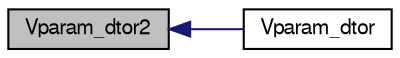 digraph "Vparam_dtor2"
{
  edge [fontname="FreeSans",fontsize="10",labelfontname="FreeSans",labelfontsize="10"];
  node [fontname="FreeSans",fontsize="10",shape=record];
  rankdir="LR";
  Node1 [label="Vparam_dtor2",height=0.2,width=0.4,color="black", fillcolor="grey75", style="filled" fontcolor="black"];
  Node1 -> Node2 [dir="back",color="midnightblue",fontsize="10",style="solid",fontname="FreeSans"];
  Node2 [label="Vparam_dtor",height=0.2,width=0.4,color="black", fillcolor="white", style="filled",URL="$group___vparam.html#gab527b451690bafa8ddae4673194b82a7",tooltip="Destroy object."];
}
